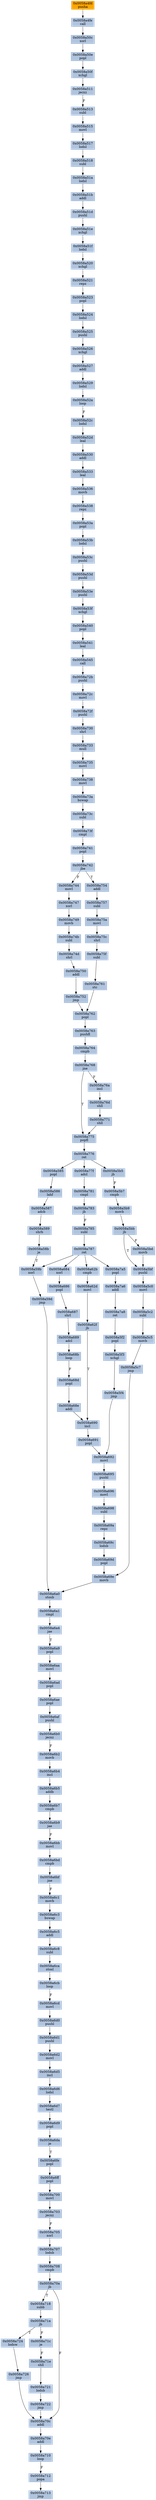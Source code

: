 strict digraph G {
	graph [bgcolor=transparent,
		name=G
	];
	node [color=lightsteelblue,
		fillcolor=lightsteelblue,
		shape=rectangle,
		style=filled
	];
	"0x0058a738"	[label="0x0058a738
movl"];
	"0x0058a73a"	[label="0x0058a73a
bswap"];
	"0x0058a738" -> "0x0058a73a"	[color="#000000"];
	"0x0058a511"	[label="0x0058a511
jecxz"];
	"0x0058a513"	[label="0x0058a513
subl"];
	"0x0058a511" -> "0x0058a513"	[color="#000000",
		label=F];
	"0x0058a74b"	[label="0x0058a74b
subl"];
	"0x0058a74d"	[label="0x0058a74d
shrl"];
	"0x0058a74b" -> "0x0058a74d"	[color="#000000"];
	"0x0058a710"	[label="0x0058a710
loop"];
	"0x0058a712"	[label="0x0058a712
popa"];
	"0x0058a710" -> "0x0058a712"	[color="#000000",
		label=F];
	"0x0058a730"	[label="0x0058a730
shrl"];
	"0x0058a733"	[label="0x0058a733
mull"];
	"0x0058a730" -> "0x0058a733"	[color="#000000"];
	"0x0058a70a"	[label="0x0058a70a
jb"];
	"0x0058a718"	[label="0x0058a718
subb"];
	"0x0058a70a" -> "0x0058a718"	[color="#000000",
		label=T];
	"0x0058a70c"	[label="0x0058a70c
addl"];
	"0x0058a70a" -> "0x0058a70c"	[color="#000000",
		label=F];
	"0x0058a517"	[label="0x0058a517
lodsl"];
	"0x0058a518"	[label="0x0058a518
subl"];
	"0x0058a517" -> "0x0058a518"	[color="#000000"];
	"0x0058a71c"	[label="0x0058a71c
je"];
	"0x0058a71e"	[label="0x0058a71e
shll"];
	"0x0058a71c" -> "0x0058a71e"	[color="#000000",
		label=F];
	"0x0058a51f"	[label="0x0058a51f
lodsl"];
	"0x0058a520"	[label="0x0058a520
xchgl"];
	"0x0058a51f" -> "0x0058a520"	[color="#000000"];
	"0x0058a541"	[label="0x0058a541
leal"];
	"0x0058a545"	[label="0x0058a545
call"];
	"0x0058a541" -> "0x0058a545"	[color="#000000"];
	"0x0058a52c"	[label="0x0058a52c
lodsl"];
	"0x0058a52d"	[label="0x0058a52d
leal"];
	"0x0058a52c" -> "0x0058a52d"	[color="#000000"];
	"0x0058a75a"	[label="0x0058a75a
movl"];
	"0x0058a75c"	[label="0x0058a75c
shrl"];
	"0x0058a75a" -> "0x0058a75c"	[color="#000000"];
	"0x0058a5f2"	[label="0x0058a5f2
popl"];
	"0x0058a5f3"	[label="0x0058a5f3
xchgl"];
	"0x0058a5f2" -> "0x0058a5f3"	[color="#000000"];
	"0x0058a530"	[label="0x0058a530
addl"];
	"0x0058a52d" -> "0x0058a530"	[color="#000000"];
	"0x0058a713"	[label="0x0058a713
jmp"];
	"0x0058a712" -> "0x0058a713"	[color="#000000"];
	"0x0058a6d1"	[label="0x0058a6d1
pushl"];
	"0x0058a6d2"	[label="0x0058a6d2
movl"];
	"0x0058a6d1" -> "0x0058a6d2"	[color="#000000"];
	"0x0058a6bd"	[label="0x0058a6bd
cmpb"];
	"0x0058a6bf"	[label="0x0058a6bf
jne"];
	"0x0058a6bd" -> "0x0058a6bf"	[color="#000000"];
	"0x0058a72c"	[label="0x0058a72c
movl"];
	"0x0058a72f"	[label="0x0058a72f
pushl"];
	"0x0058a72c" -> "0x0058a72f"	[color="#000000"];
	"0x0058a533"	[label="0x0058a533
leal"];
	"0x0058a530" -> "0x0058a533"	[color="#000000"];
	"0x0058a744"	[label="0x0058a744
movl"];
	"0x0058a747"	[label="0x0058a747
xorl"];
	"0x0058a744" -> "0x0058a747"	[color="#000000"];
	"0x0058a585"	[label="0x0058a585
popl"];
	"0x0058a586"	[label="0x0058a586
lahf"];
	"0x0058a585" -> "0x0058a586"	[color="#000000"];
	"0x0058a538"	[label="0x0058a538
repz"];
	"0x0058a53a"	[label="0x0058a53a
popl"];
	"0x0058a538" -> "0x0058a53a"	[color="#000000"];
	"0x0058a691"	[label="0x0058a691
popl"];
	"0x0058a692"	[label="0x0058a692
movl"];
	"0x0058a691" -> "0x0058a692"	[color="#000000"];
	"0x0058a735"	[label="0x0058a735
movl"];
	"0x0058a735" -> "0x0058a738"	[color="#000000"];
	"0x0058a749"	[label="0x0058a749
movb"];
	"0x0058a749" -> "0x0058a74b"	[color="#000000"];
	"0x0058a695"	[label="0x0058a695
pushl"];
	"0x0058a696"	[label="0x0058a696
movl"];
	"0x0058a695" -> "0x0058a696"	[color="#000000"];
	"0x0058a700"	[label="0x0058a700
movl"];
	"0x0058a703"	[label="0x0058a703
jecxz"];
	"0x0058a700" -> "0x0058a703"	[color="#000000"];
	"0x0058a62f"	[label="0x0058a62f
jb"];
	"0x0058a690"	[label="0x0058a690
incl"];
	"0x0058a62f" -> "0x0058a690"	[color="#000000",
		label=T];
	"0x0058a50e"	[label="0x0058a50e
popl"];
	"0x0058a50f"	[label="0x0058a50f
xchgl"];
	"0x0058a50e" -> "0x0058a50f"	[color="#000000"];
	"0x0058a6aa"	[label="0x0058a6aa
movl"];
	"0x0058a6ad"	[label="0x0058a6ad
popl"];
	"0x0058a6aa" -> "0x0058a6ad"	[color="#000000"];
	"0x0058a59b"	[label="0x0058a59b
xorl"];
	"0x0058a59d"	[label="0x0058a59d
jmp"];
	"0x0058a59b" -> "0x0058a59d"	[color="#000000"];
	"0x0058a6a4"	[label="0x0058a6a4
jae"];
	"0x0058a6a9"	[label="0x0058a6a9
popl"];
	"0x0058a6a4" -> "0x0058a6a9"	[color="#000000",
		label=T];
	"0x0058a5c7"	[label="0x0058a5c7
jmp"];
	"0x0058a69e"	[label="0x0058a69e
movb"];
	"0x0058a5c7" -> "0x0058a69e"	[color="#000000"];
	"0x0058a771"	[label="0x0058a771
shll"];
	"0x0058a775"	[label="0x0058a775
popfl"];
	"0x0058a771" -> "0x0058a775"	[color="#000000"];
	"0x0058a6af"	[label="0x0058a6af
pushl"];
	"0x0058a6b0"	[label="0x0058a6b0
jecxz"];
	"0x0058a6af" -> "0x0058a6b0"	[color="#000000"];
	"0x0058a787"	[label="0x0058a787
ret"];
	"0x0058a787" -> "0x0058a59b"	[color="#000000"];
	"0x0058a62b"	[label="0x0058a62b
cmpb"];
	"0x0058a787" -> "0x0058a62b"	[color="#000000"];
	"0x0058a684"	[label="0x0058a684
xorl"];
	"0x0058a787" -> "0x0058a684"	[color="#000000"];
	"0x0058a7a5"	[label="0x0058a7a5
popl"];
	"0x0058a787" -> "0x0058a7a5"	[color="#000000"];
	"0x0058a4fd"	[color=lightgrey,
		fillcolor=orange,
		label="0x0058a4fd
pusha"];
	"0x0058a4fe"	[label="0x0058a4fe
call"];
	"0x0058a4fd" -> "0x0058a4fe"	[color="#000000"];
	"0x0058a5f4"	[label="0x0058a5f4
jmp"];
	"0x0058a5f3" -> "0x0058a5f4"	[color="#000000"];
	"0x0058a53e"	[label="0x0058a53e
pushl"];
	"0x0058a53f"	[label="0x0058a53f
xchgl"];
	"0x0058a53e" -> "0x0058a53f"	[color="#000000"];
	"0x0058a6bb"	[label="0x0058a6bb
movl"];
	"0x0058a6bb" -> "0x0058a6bd"	[color="#000000"];
	"0x0058a51b"	[label="0x0058a51b
addl"];
	"0x0058a51d"	[label="0x0058a51d
pushl"];
	"0x0058a51b" -> "0x0058a51d"	[color="#000000"];
	"0x0058a72f" -> "0x0058a730"	[color="#000000"];
	"0x0058a529"	[label="0x0058a529
lodsl"];
	"0x0058a52a"	[label="0x0058a52a
loop"];
	"0x0058a529" -> "0x0058a52a"	[color="#000000"];
	"0x0058a527"	[label="0x0058a527
addl"];
	"0x0058a527" -> "0x0058a529"	[color="#000000"];
	"0x0058a698"	[label="0x0058a698
subl"];
	"0x0058a69a"	[label="0x0058a69a
repz"];
	"0x0058a698" -> "0x0058a69a"	[color="#000000"];
	"0x0058a686"	[label="0x0058a686
popl"];
	"0x0058a687"	[label="0x0058a687
shrl"];
	"0x0058a686" -> "0x0058a687"	[color="#000000"];
	"0x0058a70e"	[label="0x0058a70e
addl"];
	"0x0058a70e" -> "0x0058a710"	[color="#000000"];
	"0x0058a589"	[label="0x0058a589
shrb"];
	"0x0058a58b"	[label="0x0058a58b
je"];
	"0x0058a589" -> "0x0058a58b"	[color="#000000"];
	"0x0058a51e"	[label="0x0058a51e
xchgl"];
	"0x0058a51d" -> "0x0058a51e"	[color="#000000"];
	"0x0058a742"	[label="0x0058a742
jbe"];
	"0x0058a742" -> "0x0058a744"	[color="#000000",
		label=F];
	"0x0058a754"	[label="0x0058a754
addl"];
	"0x0058a742" -> "0x0058a754"	[color="#000000",
		label=T];
	"0x0058a587"	[label="0x0058a587
adcb"];
	"0x0058a587" -> "0x0058a589"	[color="#000000"];
	"0x0058a6a1"	[label="0x0058a6a1
cmpl"];
	"0x0058a6a1" -> "0x0058a6a4"	[color="#000000"];
	"0x0058a761"	[label="0x0058a761
stc"];
	"0x0058a762"	[label="0x0058a762
popl"];
	"0x0058a761" -> "0x0058a762"	[color="#000000"];
	"0x0058a5c2"	[label="0x0058a5c2
subl"];
	"0x0058a5c5"	[label="0x0058a5c5
movb"];
	"0x0058a5c2" -> "0x0058a5c5"	[color="#000000"];
	"0x0058a5bd"	[label="0x0058a5bd
movb"];
	"0x0058a5bf"	[label="0x0058a5bf
pushl"];
	"0x0058a5bd" -> "0x0058a5bf"	[color="#000000"];
	"0x0058a6ff"	[label="0x0058a6ff
popl"];
	"0x0058a6ff" -> "0x0058a700"	[color="#000000"];
	"0x0058a521"	[label="0x0058a521
repz"];
	"0x0058a523"	[label="0x0058a523
popl"];
	"0x0058a521" -> "0x0058a523"	[color="#000000"];
	"0x0058a763"	[label="0x0058a763
pushfl"];
	"0x0058a764"	[label="0x0058a764
cmpb"];
	"0x0058a763" -> "0x0058a764"	[color="#000000"];
	"0x0058a705"	[label="0x0058a705
xorl"];
	"0x0058a707"	[label="0x0058a707
lodsb"];
	"0x0058a705" -> "0x0058a707"	[color="#000000"];
	"0x0058a58b" -> "0x0058a59b"	[color="#000000",
		label=T];
	"0x0058a6d9"	[label="0x0058a6d9
popl"];
	"0x0058a6da"	[label="0x0058a6da
je"];
	"0x0058a6d9" -> "0x0058a6da"	[color="#000000"];
	"0x0058a747" -> "0x0058a749"	[color="#000000"];
	"0x0058a71a"	[label="0x0058a71a
jb"];
	"0x0058a718" -> "0x0058a71a"	[color="#000000"];
	"0x0058a6cb"	[label="0x0058a6cb
loop"];
	"0x0058a6cd"	[label="0x0058a6cd
movl"];
	"0x0058a6cb" -> "0x0058a6cd"	[color="#000000",
		label=F];
	"0x0058a53d"	[label="0x0058a53d
pushl"];
	"0x0058a53d" -> "0x0058a53e"	[color="#000000"];
	"0x0058a692" -> "0x0058a695"	[color="#000000"];
	"0x0058a62d"	[label="0x0058a62d
movl"];
	"0x0058a62b" -> "0x0058a62d"	[color="#000000"];
	"0x0058a6fe"	[label="0x0058a6fe
popl"];
	"0x0058a6fe" -> "0x0058a6ff"	[color="#000000"];
	"0x0058a752"	[label="0x0058a752
jmp"];
	"0x0058a752" -> "0x0058a762"	[color="#000000"];
	"0x0058a5b5"	[label="0x0058a5b5
jb"];
	"0x0058a5b7"	[label="0x0058a5b7
cmpb"];
	"0x0058a5b5" -> "0x0058a5b7"	[color="#000000",
		label=F];
	"0x0058a776"	[label="0x0058a776
ret"];
	"0x0058a775" -> "0x0058a776"	[color="#000000"];
	"0x0058a733" -> "0x0058a735"	[color="#000000"];
	"0x0058a750"	[label="0x0058a750
addl"];
	"0x0058a74d" -> "0x0058a750"	[color="#000000"];
	"0x0058a722"	[label="0x0058a722
jmp"];
	"0x0058a722" -> "0x0058a70c"	[color="#000000"];
	"0x0058a708"	[label="0x0058a708
cmpb"];
	"0x0058a707" -> "0x0058a708"	[color="#000000"];
	"0x0058a750" -> "0x0058a752"	[color="#000000"];
	"0x0058a6d5"	[label="0x0058a6d5
incl"];
	"0x0058a6d6"	[label="0x0058a6d6
lodsl"];
	"0x0058a6d5" -> "0x0058a6d6"	[color="#000000"];
	"0x0058a68d"	[label="0x0058a68d
popl"];
	"0x0058a68e"	[label="0x0058a68e
addl"];
	"0x0058a68d" -> "0x0058a68e"	[color="#000000"];
	"0x0058a52a" -> "0x0058a52c"	[color="#000000",
		label=F];
	"0x0058a536"	[label="0x0058a536
movb"];
	"0x0058a533" -> "0x0058a536"	[color="#000000"];
	"0x0058a757"	[label="0x0058a757
subl"];
	"0x0058a754" -> "0x0058a757"	[color="#000000"];
	"0x0058a6b2"	[label="0x0058a6b2
movb"];
	"0x0058a6b4"	[label="0x0058a6b4
incl"];
	"0x0058a6b2" -> "0x0058a6b4"	[color="#000000"];
	"0x0058a50c"	[label="0x0058a50c
xorl"];
	"0x0058a4fe" -> "0x0058a50c"	[color="#000000"];
	"0x0058a77f"	[label="0x0058a77f
adcl"];
	"0x0058a781"	[label="0x0058a781
cmpl"];
	"0x0058a77f" -> "0x0058a781"	[color="#000000"];
	"0x0058a5c0"	[label="0x0058a5c0
movl"];
	"0x0058a5bf" -> "0x0058a5c0"	[color="#000000"];
	"0x0058a515"	[label="0x0058a515
movl"];
	"0x0058a513" -> "0x0058a515"	[color="#000000"];
	"0x0058a6d0"	[label="0x0058a6d0
pushl"];
	"0x0058a6d0" -> "0x0058a6d1"	[color="#000000"];
	"0x0058a540"	[label="0x0058a540
popl"];
	"0x0058a540" -> "0x0058a541"	[color="#000000"];
	"0x0058a520" -> "0x0058a521"	[color="#000000"];
	"0x0058a6a9" -> "0x0058a6aa"	[color="#000000"];
	"0x0058a762" -> "0x0058a763"	[color="#000000"];
	"0x0058a6a0"	[label="0x0058a6a0
stosb"];
	"0x0058a59d" -> "0x0058a6a0"	[color="#000000"];
	"0x0058a72b"	[label="0x0058a72b
pushl"];
	"0x0058a545" -> "0x0058a72b"	[color="#000000"];
	"0x0058a757" -> "0x0058a75a"	[color="#000000"];
	"0x0058a51e" -> "0x0058a51f"	[color="#000000"];
	"0x0058a6a0" -> "0x0058a6a1"	[color="#000000"];
	"0x0058a6c1"	[label="0x0058a6c1
movb"];
	"0x0058a6bf" -> "0x0058a6c1"	[color="#000000",
		label=F];
	"0x0058a515" -> "0x0058a517"	[color="#000000"];
	"0x0058a7a6"	[label="0x0058a7a6
addl"];
	"0x0058a7a8"	[label="0x0058a7a8
ret"];
	"0x0058a7a6" -> "0x0058a7a8"	[color="#000000"];
	"0x0058a684" -> "0x0058a686"	[color="#000000"];
	"0x0058a6c3"	[label="0x0058a6c3
bswap"];
	"0x0058a6c5"	[label="0x0058a6c5
addl"];
	"0x0058a6c3" -> "0x0058a6c5"	[color="#000000"];
	"0x0058a689"	[label="0x0058a689
adcl"];
	"0x0058a68b"	[label="0x0058a68b
loop"];
	"0x0058a689" -> "0x0058a68b"	[color="#000000"];
	"0x0058a703" -> "0x0058a705"	[color="#000000",
		label=F];
	"0x0058a69c"	[label="0x0058a69c
lodsb"];
	"0x0058a69a" -> "0x0058a69c"	[color="#000000"];
	"0x0058a6b0" -> "0x0058a6b2"	[color="#000000",
		label=F];
	"0x0058a69d"	[label="0x0058a69d
popl"];
	"0x0058a69d" -> "0x0058a69e"	[color="#000000"];
	"0x0058a75f"	[label="0x0058a75f
subl"];
	"0x0058a75f" -> "0x0058a761"	[color="#000000"];
	"0x0058a776" -> "0x0058a585"	[color="#000000"];
	"0x0058a776" -> "0x0058a5b5"	[color="#000000"];
	"0x0058a776" -> "0x0058a77f"	[color="#000000"];
	"0x0058a6d7"	[label="0x0058a6d7
testl"];
	"0x0058a6d7" -> "0x0058a6d9"	[color="#000000"];
	"0x0058a6cd" -> "0x0058a6d0"	[color="#000000"];
	"0x0058a50f" -> "0x0058a511"	[color="#000000"];
	"0x0058a6d6" -> "0x0058a6d7"	[color="#000000"];
	"0x0058a53f" -> "0x0058a540"	[color="#000000"];
	"0x0058a721"	[label="0x0058a721
lodsb"];
	"0x0058a721" -> "0x0058a722"	[color="#000000"];
	"0x0058a6b9"	[label="0x0058a6b9
jae"];
	"0x0058a6b9" -> "0x0058a6bb"	[color="#000000",
		label=F];
	"0x0058a6ca"	[label="0x0058a6ca
stosl"];
	"0x0058a6ca" -> "0x0058a6cb"	[color="#000000"];
	"0x0058a5b9"	[label="0x0058a5b9
movb"];
	"0x0058a5bb"	[label="0x0058a5bb
jb"];
	"0x0058a5b9" -> "0x0058a5bb"	[color="#000000"];
	"0x0058a6c8"	[label="0x0058a6c8
subl"];
	"0x0058a6c5" -> "0x0058a6c8"	[color="#000000"];
	"0x0058a71e" -> "0x0058a721"	[color="#000000"];
	"0x0058a6b5"	[label="0x0058a6b5
addb"];
	"0x0058a6b4" -> "0x0058a6b5"	[color="#000000"];
	"0x0058a68b" -> "0x0058a68d"	[color="#000000",
		label=F];
	"0x0058a687" -> "0x0058a689"	[color="#000000"];
	"0x0058a50c" -> "0x0058a50e"	[color="#000000"];
	"0x0058a690" -> "0x0058a691"	[color="#000000"];
	"0x0058a5c0" -> "0x0058a5c2"	[color="#000000"];
	"0x0058a7a8" -> "0x0058a5f2"	[color="#000000"];
	"0x0058a536" -> "0x0058a538"	[color="#000000"];
	"0x0058a51a"	[label="0x0058a51a
lodsl"];
	"0x0058a51a" -> "0x0058a51b"	[color="#000000"];
	"0x0058a75c" -> "0x0058a75f"	[color="#000000"];
	"0x0058a708" -> "0x0058a70a"	[color="#000000"];
	"0x0058a526"	[label="0x0058a526
xchgl"];
	"0x0058a526" -> "0x0058a527"	[color="#000000"];
	"0x0058a68e" -> "0x0058a690"	[color="#000000"];
	"0x0058a768"	[label="0x0058a768
jne"];
	"0x0058a764" -> "0x0058a768"	[color="#000000"];
	"0x0058a76a"	[label="0x0058a76a
incl"];
	"0x0058a76d"	[label="0x0058a76d
shll"];
	"0x0058a76a" -> "0x0058a76d"	[color="#000000"];
	"0x0058a5bb" -> "0x0058a5bd"	[color="#000000",
		label=F];
	"0x0058a5bb" -> "0x0058a5bf"	[color="#000000",
		label=T];
	"0x0058a53c"	[label="0x0058a53c
pushl"];
	"0x0058a53c" -> "0x0058a53d"	[color="#000000"];
	"0x0058a696" -> "0x0058a698"	[color="#000000"];
	"0x0058a741"	[label="0x0058a741
popl"];
	"0x0058a741" -> "0x0058a742"	[color="#000000"];
	"0x0058a62d" -> "0x0058a62f"	[color="#000000"];
	"0x0058a525"	[label="0x0058a525
pushl"];
	"0x0058a525" -> "0x0058a526"	[color="#000000"];
	"0x0058a70c" -> "0x0058a70e"	[color="#000000"];
	"0x0058a5c5" -> "0x0058a5c7"	[color="#000000"];
	"0x0058a6d2" -> "0x0058a6d5"	[color="#000000"];
	"0x0058a71a" -> "0x0058a71c"	[color="#000000",
		label=F];
	"0x0058a724"	[label="0x0058a724
lodsw"];
	"0x0058a71a" -> "0x0058a724"	[color="#000000",
		label=T];
	"0x0058a783"	[label="0x0058a783
jb"];
	"0x0058a781" -> "0x0058a783"	[color="#000000"];
	"0x0058a6b7"	[label="0x0058a6b7
cmpb"];
	"0x0058a6b7" -> "0x0058a6b9"	[color="#000000"];
	"0x0058a53b"	[label="0x0058a53b
lodsl"];
	"0x0058a53a" -> "0x0058a53b"	[color="#000000"];
	"0x0058a53b" -> "0x0058a53c"	[color="#000000"];
	"0x0058a726"	[label="0x0058a726
jmp"];
	"0x0058a724" -> "0x0058a726"	[color="#000000"];
	"0x0058a6ae"	[label="0x0058a6ae
popl"];
	"0x0058a6ad" -> "0x0058a6ae"	[color="#000000"];
	"0x0058a785"	[label="0x0058a785
subl"];
	"0x0058a785" -> "0x0058a787"	[color="#000000"];
	"0x0058a76d" -> "0x0058a771"	[color="#000000"];
	"0x0058a768" -> "0x0058a775"	[color="#000000",
		label=T];
	"0x0058a768" -> "0x0058a76a"	[color="#000000",
		label=F];
	"0x0058a586" -> "0x0058a587"	[color="#000000"];
	"0x0058a783" -> "0x0058a785"	[color="#000000",
		label=F];
	"0x0058a69e" -> "0x0058a6a0"	[color="#000000"];
	"0x0058a6ae" -> "0x0058a6af"	[color="#000000"];
	"0x0058a72b" -> "0x0058a72c"	[color="#000000"];
	"0x0058a73c"	[label="0x0058a73c
subl"];
	"0x0058a73f"	[label="0x0058a73f
cmpl"];
	"0x0058a73c" -> "0x0058a73f"	[color="#000000"];
	"0x0058a726" -> "0x0058a70c"	[color="#000000"];
	"0x0058a6b5" -> "0x0058a6b7"	[color="#000000"];
	"0x0058a73f" -> "0x0058a741"	[color="#000000"];
	"0x0058a524"	[label="0x0058a524
lodsl"];
	"0x0058a523" -> "0x0058a524"	[color="#000000"];
	"0x0058a524" -> "0x0058a525"	[color="#000000"];
	"0x0058a5b7" -> "0x0058a5b9"	[color="#000000"];
	"0x0058a6c1" -> "0x0058a6c3"	[color="#000000"];
	"0x0058a69c" -> "0x0058a69d"	[color="#000000"];
	"0x0058a6c8" -> "0x0058a6ca"	[color="#000000"];
	"0x0058a6da" -> "0x0058a6fe"	[color="#000000",
		label=T];
	"0x0058a73a" -> "0x0058a73c"	[color="#000000"];
	"0x0058a518" -> "0x0058a51a"	[color="#000000"];
	"0x0058a5f4" -> "0x0058a692"	[color="#000000"];
	"0x0058a7a5" -> "0x0058a7a6"	[color="#000000"];
}
